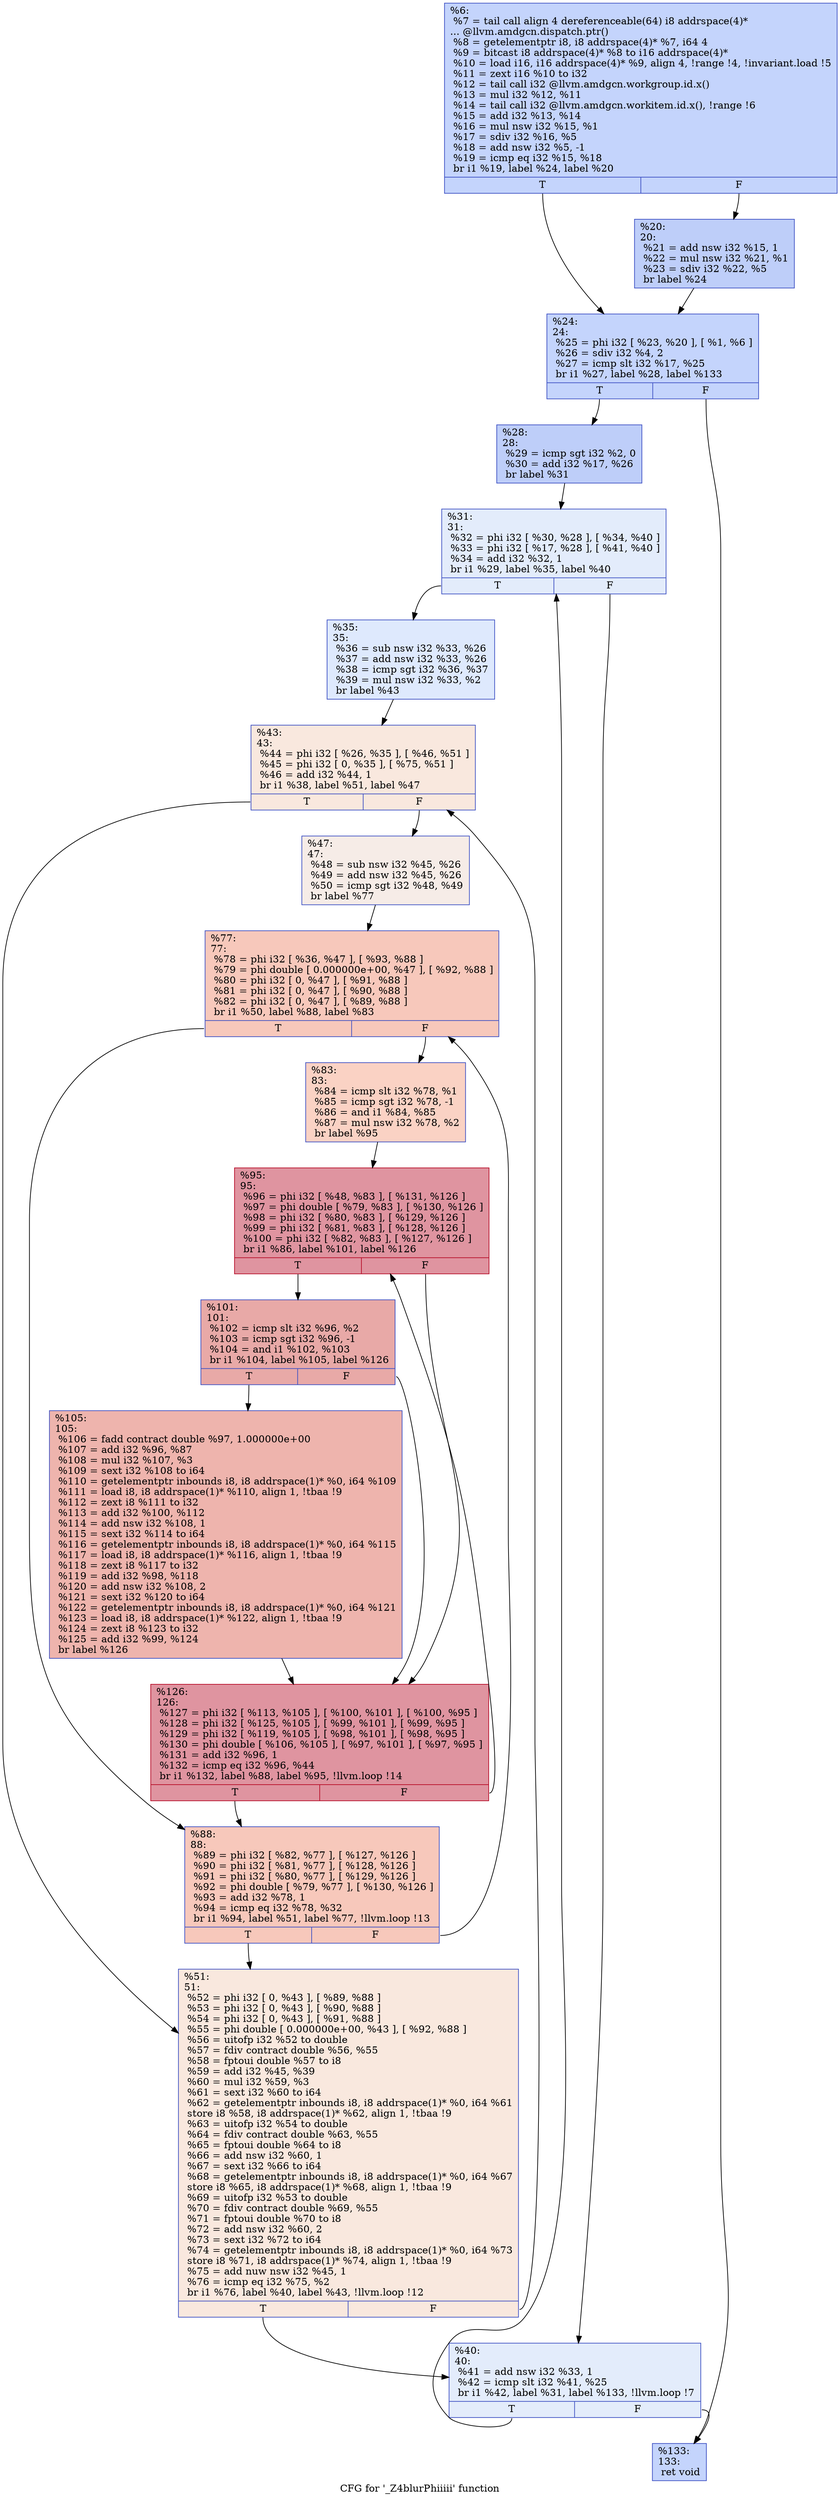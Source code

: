digraph "CFG for '_Z4blurPhiiiii' function" {
	label="CFG for '_Z4blurPhiiiii' function";

	Node0x51ec3e0 [shape=record,color="#3d50c3ff", style=filled, fillcolor="#7a9df870",label="{%6:\l  %7 = tail call align 4 dereferenceable(64) i8 addrspace(4)*\l... @llvm.amdgcn.dispatch.ptr()\l  %8 = getelementptr i8, i8 addrspace(4)* %7, i64 4\l  %9 = bitcast i8 addrspace(4)* %8 to i16 addrspace(4)*\l  %10 = load i16, i16 addrspace(4)* %9, align 4, !range !4, !invariant.load !5\l  %11 = zext i16 %10 to i32\l  %12 = tail call i32 @llvm.amdgcn.workgroup.id.x()\l  %13 = mul i32 %12, %11\l  %14 = tail call i32 @llvm.amdgcn.workitem.id.x(), !range !6\l  %15 = add i32 %13, %14\l  %16 = mul nsw i32 %15, %1\l  %17 = sdiv i32 %16, %5\l  %18 = add nsw i32 %5, -1\l  %19 = icmp eq i32 %15, %18\l  br i1 %19, label %24, label %20\l|{<s0>T|<s1>F}}"];
	Node0x51ec3e0:s0 -> Node0x51ee510;
	Node0x51ec3e0:s1 -> Node0x51ee5a0;
	Node0x51ee5a0 [shape=record,color="#3d50c3ff", style=filled, fillcolor="#6c8ff170",label="{%20:\l20:                                               \l  %21 = add nsw i32 %15, 1\l  %22 = mul nsw i32 %21, %1\l  %23 = sdiv i32 %22, %5\l  br label %24\l}"];
	Node0x51ee5a0 -> Node0x51ee510;
	Node0x51ee510 [shape=record,color="#3d50c3ff", style=filled, fillcolor="#7a9df870",label="{%24:\l24:                                               \l  %25 = phi i32 [ %23, %20 ], [ %1, %6 ]\l  %26 = sdiv i32 %4, 2\l  %27 = icmp slt i32 %17, %25\l  br i1 %27, label %28, label %133\l|{<s0>T|<s1>F}}"];
	Node0x51ee510:s0 -> Node0x51eeb30;
	Node0x51ee510:s1 -> Node0x51eeb80;
	Node0x51eeb30 [shape=record,color="#3d50c3ff", style=filled, fillcolor="#6c8ff170",label="{%28:\l28:                                               \l  %29 = icmp sgt i32 %2, 0\l  %30 = add i32 %17, %26\l  br label %31\l}"];
	Node0x51eeb30 -> Node0x51eedd0;
	Node0x51eedd0 [shape=record,color="#3d50c3ff", style=filled, fillcolor="#bfd3f670",label="{%31:\l31:                                               \l  %32 = phi i32 [ %30, %28 ], [ %34, %40 ]\l  %33 = phi i32 [ %17, %28 ], [ %41, %40 ]\l  %34 = add i32 %32, 1\l  br i1 %29, label %35, label %40\l|{<s0>T|<s1>F}}"];
	Node0x51eedd0:s0 -> Node0x51ee3a0;
	Node0x51eedd0:s1 -> Node0x51eeec0;
	Node0x51ee3a0 [shape=record,color="#3d50c3ff", style=filled, fillcolor="#b5cdfa70",label="{%35:\l35:                                               \l  %36 = sub nsw i32 %33, %26\l  %37 = add nsw i32 %33, %26\l  %38 = icmp sgt i32 %36, %37\l  %39 = mul nsw i32 %33, %2\l  br label %43\l}"];
	Node0x51ee3a0 -> Node0x51ef5f0;
	Node0x51eeec0 [shape=record,color="#3d50c3ff", style=filled, fillcolor="#bfd3f670",label="{%40:\l40:                                               \l  %41 = add nsw i32 %33, 1\l  %42 = icmp slt i32 %41, %25\l  br i1 %42, label %31, label %133, !llvm.loop !7\l|{<s0>T|<s1>F}}"];
	Node0x51eeec0:s0 -> Node0x51eedd0;
	Node0x51eeec0:s1 -> Node0x51eeb80;
	Node0x51ef5f0 [shape=record,color="#3d50c3ff", style=filled, fillcolor="#f2cab570",label="{%43:\l43:                                               \l  %44 = phi i32 [ %26, %35 ], [ %46, %51 ]\l  %45 = phi i32 [ 0, %35 ], [ %75, %51 ]\l  %46 = add i32 %44, 1\l  br i1 %38, label %51, label %47\l|{<s0>T|<s1>F}}"];
	Node0x51ef5f0:s0 -> Node0x51ef940;
	Node0x51ef5f0:s1 -> Node0x51efc00;
	Node0x51efc00 [shape=record,color="#3d50c3ff", style=filled, fillcolor="#ead5c970",label="{%47:\l47:                                               \l  %48 = sub nsw i32 %45, %26\l  %49 = add nsw i32 %45, %26\l  %50 = icmp sgt i32 %48, %49\l  br label %77\l}"];
	Node0x51efc00 -> Node0x51efeb0;
	Node0x51ef940 [shape=record,color="#3d50c3ff", style=filled, fillcolor="#f2cab570",label="{%51:\l51:                                               \l  %52 = phi i32 [ 0, %43 ], [ %89, %88 ]\l  %53 = phi i32 [ 0, %43 ], [ %90, %88 ]\l  %54 = phi i32 [ 0, %43 ], [ %91, %88 ]\l  %55 = phi double [ 0.000000e+00, %43 ], [ %92, %88 ]\l  %56 = uitofp i32 %52 to double\l  %57 = fdiv contract double %56, %55\l  %58 = fptoui double %57 to i8\l  %59 = add i32 %45, %39\l  %60 = mul i32 %59, %3\l  %61 = sext i32 %60 to i64\l  %62 = getelementptr inbounds i8, i8 addrspace(1)* %0, i64 %61\l  store i8 %58, i8 addrspace(1)* %62, align 1, !tbaa !9\l  %63 = uitofp i32 %54 to double\l  %64 = fdiv contract double %63, %55\l  %65 = fptoui double %64 to i8\l  %66 = add nsw i32 %60, 1\l  %67 = sext i32 %66 to i64\l  %68 = getelementptr inbounds i8, i8 addrspace(1)* %0, i64 %67\l  store i8 %65, i8 addrspace(1)* %68, align 1, !tbaa !9\l  %69 = uitofp i32 %53 to double\l  %70 = fdiv contract double %69, %55\l  %71 = fptoui double %70 to i8\l  %72 = add nsw i32 %60, 2\l  %73 = sext i32 %72 to i64\l  %74 = getelementptr inbounds i8, i8 addrspace(1)* %0, i64 %73\l  store i8 %71, i8 addrspace(1)* %74, align 1, !tbaa !9\l  %75 = add nuw nsw i32 %45, 1\l  %76 = icmp eq i32 %75, %2\l  br i1 %76, label %40, label %43, !llvm.loop !12\l|{<s0>T|<s1>F}}"];
	Node0x51ef940:s0 -> Node0x51eeec0;
	Node0x51ef940:s1 -> Node0x51ef5f0;
	Node0x51efeb0 [shape=record,color="#3d50c3ff", style=filled, fillcolor="#ed836670",label="{%77:\l77:                                               \l  %78 = phi i32 [ %36, %47 ], [ %93, %88 ]\l  %79 = phi double [ 0.000000e+00, %47 ], [ %92, %88 ]\l  %80 = phi i32 [ 0, %47 ], [ %91, %88 ]\l  %81 = phi i32 [ 0, %47 ], [ %90, %88 ]\l  %82 = phi i32 [ 0, %47 ], [ %89, %88 ]\l  br i1 %50, label %88, label %83\l|{<s0>T|<s1>F}}"];
	Node0x51efeb0:s0 -> Node0x51eff70;
	Node0x51efeb0:s1 -> Node0x51f2990;
	Node0x51f2990 [shape=record,color="#3d50c3ff", style=filled, fillcolor="#f4987a70",label="{%83:\l83:                                               \l  %84 = icmp slt i32 %78, %1\l  %85 = icmp sgt i32 %78, -1\l  %86 = and i1 %84, %85\l  %87 = mul nsw i32 %78, %2\l  br label %95\l}"];
	Node0x51f2990 -> Node0x51f2d10;
	Node0x51eff70 [shape=record,color="#3d50c3ff", style=filled, fillcolor="#ed836670",label="{%88:\l88:                                               \l  %89 = phi i32 [ %82, %77 ], [ %127, %126 ]\l  %90 = phi i32 [ %81, %77 ], [ %128, %126 ]\l  %91 = phi i32 [ %80, %77 ], [ %129, %126 ]\l  %92 = phi double [ %79, %77 ], [ %130, %126 ]\l  %93 = add i32 %78, 1\l  %94 = icmp eq i32 %78, %32\l  br i1 %94, label %51, label %77, !llvm.loop !13\l|{<s0>T|<s1>F}}"];
	Node0x51eff70:s0 -> Node0x51ef940;
	Node0x51eff70:s1 -> Node0x51efeb0;
	Node0x51f2d10 [shape=record,color="#b70d28ff", style=filled, fillcolor="#b70d2870",label="{%95:\l95:                                               \l  %96 = phi i32 [ %48, %83 ], [ %131, %126 ]\l  %97 = phi double [ %79, %83 ], [ %130, %126 ]\l  %98 = phi i32 [ %80, %83 ], [ %129, %126 ]\l  %99 = phi i32 [ %81, %83 ], [ %128, %126 ]\l  %100 = phi i32 [ %82, %83 ], [ %127, %126 ]\l  br i1 %86, label %101, label %126\l|{<s0>T|<s1>F}}"];
	Node0x51f2d10:s0 -> Node0x51f3720;
	Node0x51f2d10:s1 -> Node0x51f2dd0;
	Node0x51f3720 [shape=record,color="#3d50c3ff", style=filled, fillcolor="#ca3b3770",label="{%101:\l101:                                              \l  %102 = icmp slt i32 %96, %2\l  %103 = icmp sgt i32 %96, -1\l  %104 = and i1 %102, %103\l  br i1 %104, label %105, label %126\l|{<s0>T|<s1>F}}"];
	Node0x51f3720:s0 -> Node0x51f3a10;
	Node0x51f3720:s1 -> Node0x51f2dd0;
	Node0x51f3a10 [shape=record,color="#3d50c3ff", style=filled, fillcolor="#d8564670",label="{%105:\l105:                                              \l  %106 = fadd contract double %97, 1.000000e+00\l  %107 = add i32 %96, %87\l  %108 = mul i32 %107, %3\l  %109 = sext i32 %108 to i64\l  %110 = getelementptr inbounds i8, i8 addrspace(1)* %0, i64 %109\l  %111 = load i8, i8 addrspace(1)* %110, align 1, !tbaa !9\l  %112 = zext i8 %111 to i32\l  %113 = add i32 %100, %112\l  %114 = add nsw i32 %108, 1\l  %115 = sext i32 %114 to i64\l  %116 = getelementptr inbounds i8, i8 addrspace(1)* %0, i64 %115\l  %117 = load i8, i8 addrspace(1)* %116, align 1, !tbaa !9\l  %118 = zext i8 %117 to i32\l  %119 = add i32 %98, %118\l  %120 = add nsw i32 %108, 2\l  %121 = sext i32 %120 to i64\l  %122 = getelementptr inbounds i8, i8 addrspace(1)* %0, i64 %121\l  %123 = load i8, i8 addrspace(1)* %122, align 1, !tbaa !9\l  %124 = zext i8 %123 to i32\l  %125 = add i32 %99, %124\l  br label %126\l}"];
	Node0x51f3a10 -> Node0x51f2dd0;
	Node0x51f2dd0 [shape=record,color="#b70d28ff", style=filled, fillcolor="#b70d2870",label="{%126:\l126:                                              \l  %127 = phi i32 [ %113, %105 ], [ %100, %101 ], [ %100, %95 ]\l  %128 = phi i32 [ %125, %105 ], [ %99, %101 ], [ %99, %95 ]\l  %129 = phi i32 [ %119, %105 ], [ %98, %101 ], [ %98, %95 ]\l  %130 = phi double [ %106, %105 ], [ %97, %101 ], [ %97, %95 ]\l  %131 = add i32 %96, 1\l  %132 = icmp eq i32 %96, %44\l  br i1 %132, label %88, label %95, !llvm.loop !14\l|{<s0>T|<s1>F}}"];
	Node0x51f2dd0:s0 -> Node0x51eff70;
	Node0x51f2dd0:s1 -> Node0x51f2d10;
	Node0x51eeb80 [shape=record,color="#3d50c3ff", style=filled, fillcolor="#7a9df870",label="{%133:\l133:                                              \l  ret void\l}"];
}
